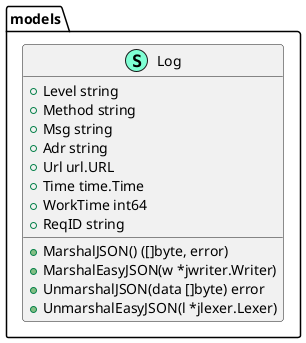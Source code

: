 @startuml
namespace models {
    class Log << (S,Aquamarine) >> {
        + Level string
        + Method string
        + Msg string
        + Adr string
        + Url url.URL
        + Time time.Time
        + WorkTime int64
        + ReqID string

        + MarshalJSON() ([]byte, error)
        + MarshalEasyJSON(w *jwriter.Writer) 
        + UnmarshalJSON(data []byte) error
        + UnmarshalEasyJSON(l *jlexer.Lexer) 

    }
}


@enduml
